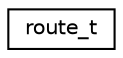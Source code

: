 digraph "Graphical Class Hierarchy"
{
 // LATEX_PDF_SIZE
  edge [fontname="Helvetica",fontsize="10",labelfontname="Helvetica",labelfontsize="10"];
  node [fontname="Helvetica",fontsize="10",shape=record];
  rankdir="LR";
  Node0 [label="route_t",height=0.2,width=0.4,color="black", fillcolor="white", style="filled",URL="$classroute__t.html",tooltip=" "];
}
